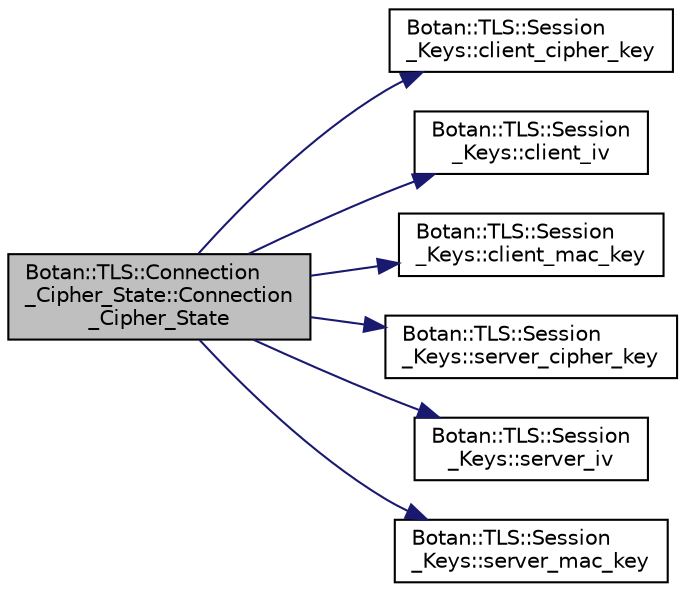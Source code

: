 digraph "Botan::TLS::Connection_Cipher_State::Connection_Cipher_State"
{
  edge [fontname="Helvetica",fontsize="10",labelfontname="Helvetica",labelfontsize="10"];
  node [fontname="Helvetica",fontsize="10",shape=record];
  rankdir="LR";
  Node0 [label="Botan::TLS::Connection\l_Cipher_State::Connection\l_Cipher_State",height=0.2,width=0.4,color="black", fillcolor="grey75", style="filled", fontcolor="black"];
  Node0 -> Node1 [color="midnightblue",fontsize="10",style="solid",fontname="Helvetica"];
  Node1 [label="Botan::TLS::Session\l_Keys::client_cipher_key",height=0.2,width=0.4,color="black", fillcolor="white", style="filled",URL="$class_botan_1_1_t_l_s_1_1_session___keys.html#abcf288cea8831273fc95a9744e70d68b"];
  Node0 -> Node2 [color="midnightblue",fontsize="10",style="solid",fontname="Helvetica"];
  Node2 [label="Botan::TLS::Session\l_Keys::client_iv",height=0.2,width=0.4,color="black", fillcolor="white", style="filled",URL="$class_botan_1_1_t_l_s_1_1_session___keys.html#ae948da8c53c2303521b058e3a5a4c879"];
  Node0 -> Node3 [color="midnightblue",fontsize="10",style="solid",fontname="Helvetica"];
  Node3 [label="Botan::TLS::Session\l_Keys::client_mac_key",height=0.2,width=0.4,color="black", fillcolor="white", style="filled",URL="$class_botan_1_1_t_l_s_1_1_session___keys.html#a01e452a544ad91cda683c74cc7eec21c"];
  Node0 -> Node4 [color="midnightblue",fontsize="10",style="solid",fontname="Helvetica"];
  Node4 [label="Botan::TLS::Session\l_Keys::server_cipher_key",height=0.2,width=0.4,color="black", fillcolor="white", style="filled",URL="$class_botan_1_1_t_l_s_1_1_session___keys.html#a53aedead940ee203e7480a80c08318c9"];
  Node0 -> Node5 [color="midnightblue",fontsize="10",style="solid",fontname="Helvetica"];
  Node5 [label="Botan::TLS::Session\l_Keys::server_iv",height=0.2,width=0.4,color="black", fillcolor="white", style="filled",URL="$class_botan_1_1_t_l_s_1_1_session___keys.html#a3b0a61516654fbd61723568f2ed5bdec"];
  Node0 -> Node6 [color="midnightblue",fontsize="10",style="solid",fontname="Helvetica"];
  Node6 [label="Botan::TLS::Session\l_Keys::server_mac_key",height=0.2,width=0.4,color="black", fillcolor="white", style="filled",URL="$class_botan_1_1_t_l_s_1_1_session___keys.html#a451ac996c71f1110883ca51fc5c85e2f"];
}
